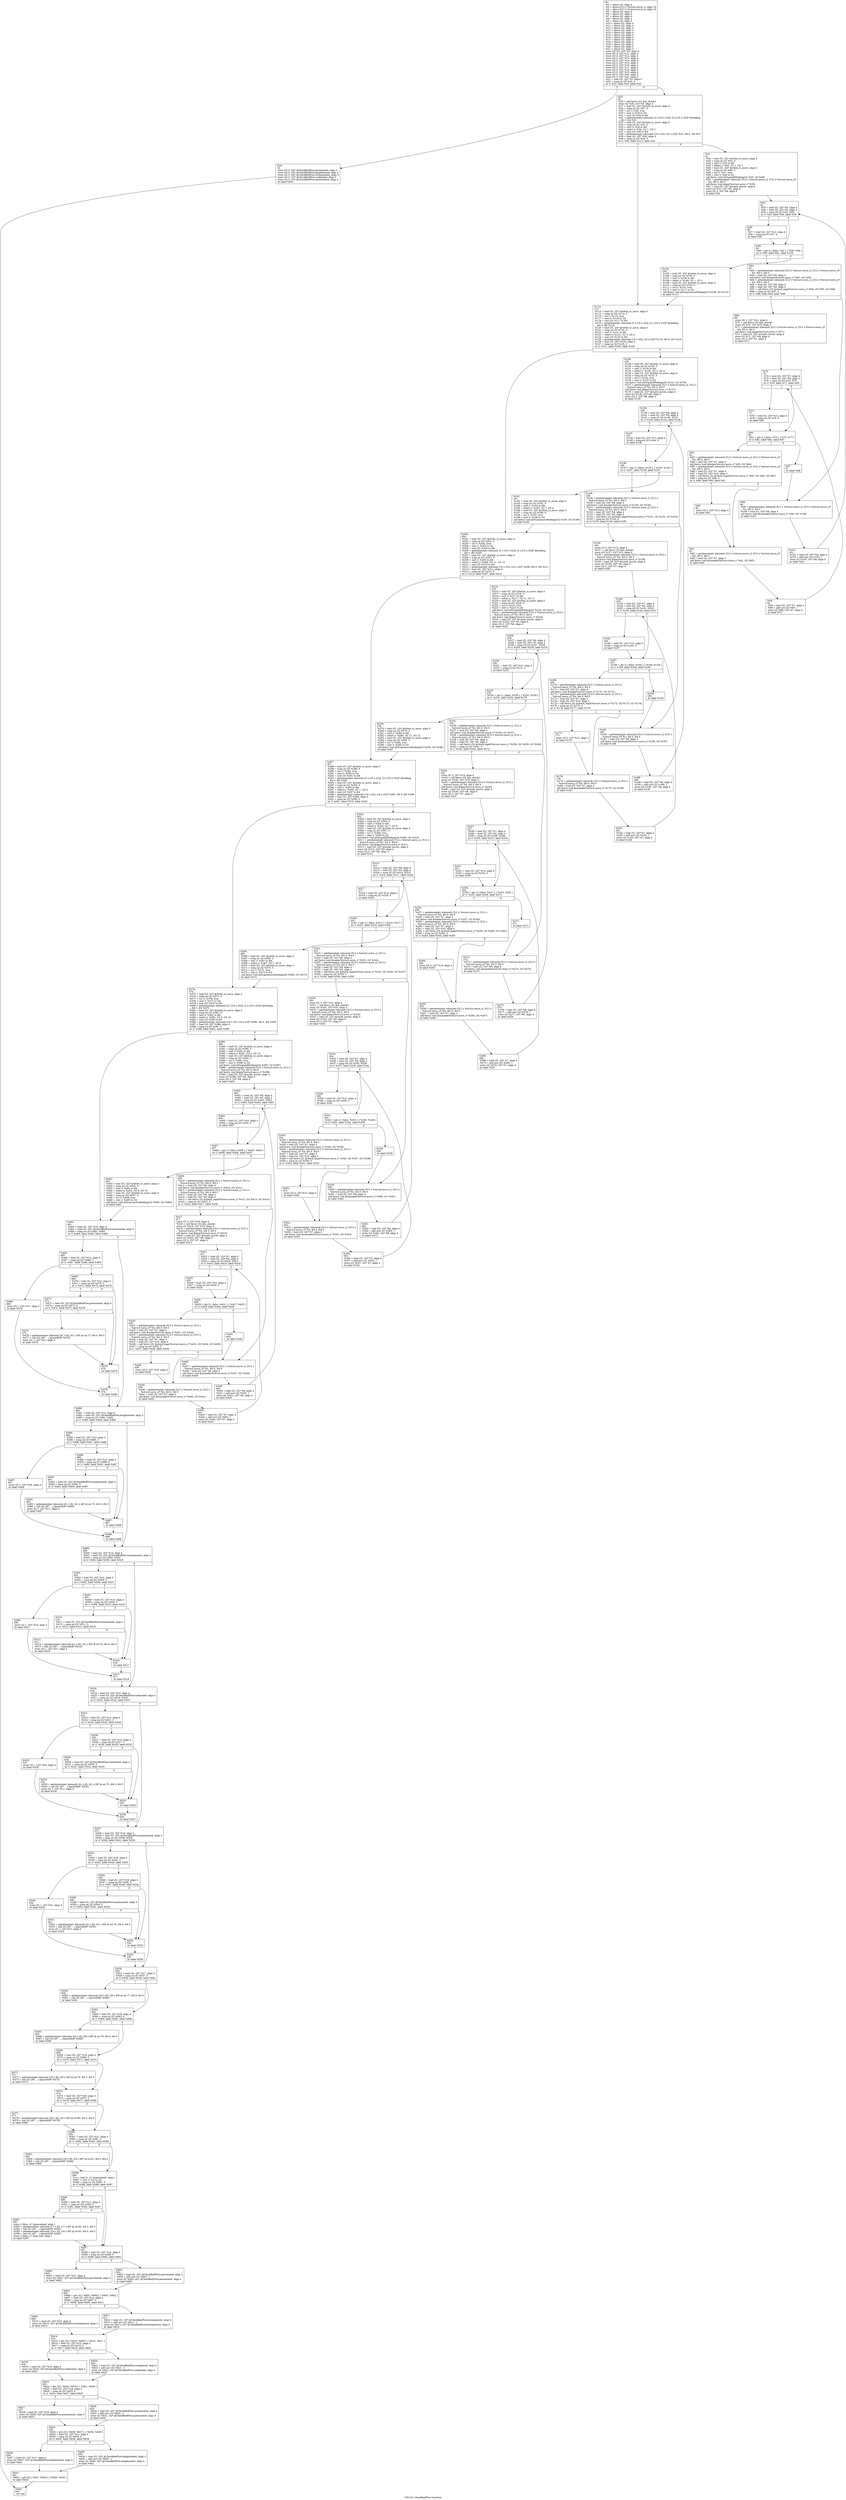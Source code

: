 digraph "CFG for 'CheckBadFlow' function" {
	label="CFG for 'CheckBadFlow' function";

	Node0x26308a0 [shape=record,label="{%1:\l  %2 = alloca i32, align 4\l  %3 = alloca [512 x %struct.move_s], align 16\l  %4 = alloca [512 x %struct.move_s], align 16\l  %5 = alloca i32, align 4\l  %6 = alloca i32, align 4\l  %7 = alloca i32, align 4\l  %8 = alloca i32, align 4\l  %9 = alloca i32, align 4\l  %10 = alloca i32, align 4\l  %11 = alloca i32, align 4\l  %12 = alloca i32, align 4\l  %13 = alloca i32, align 4\l  %14 = alloca i32, align 4\l  %15 = alloca i32, align 4\l  %16 = alloca i32, align 4\l  %17 = alloca i32, align 4\l  %18 = alloca i32, align 4\l  %19 = alloca i32, align 4\l  %20 = alloca i32, align 4\l  %21 = alloca i32, align 4\l  store i32 %0, i32* %2, align 4\l  store i32 0, i32* %11, align 4\l  store i32 0, i32* %12, align 4\l  store i32 0, i32* %13, align 4\l  store i32 0, i32* %14, align 4\l  store i32 0, i32* %15, align 4\l  store i32 0, i32* %16, align 4\l  store i32 0, i32* %17, align 4\l  store i32 0, i32* %18, align 4\l  store i32 0, i32* %19, align 4\l  store i32 0, i32* %20, align 4\l  store i32 0, i32* %21, align 4\l  %22 = load i32, i32* %2, align 4\l  %23 = icmp ne i32 %22, 0\l  br i1 %23, label %24, label %25\l|{<s0>T|<s1>F}}"];
	Node0x26308a0:s0 -> Node0x262cbe0;
	Node0x26308a0:s1 -> Node0x262cc30;
	Node0x262cbe0 [shape=record,label="{%24:\l24:                                               \l  store i32 0, i32* @CheckBadFlow.pawnmated, align 4\l  store i32 0, i32* @CheckBadFlow.knightmated, align 4\l  store i32 0, i32* @CheckBadFlow.bishopmated, align 4\l  store i32 0, i32* @CheckBadFlow.rookmated, align 4\l  store i32 0, i32* @CheckBadFlow.queenmated, align 4\l  br label %643\l}"];
	Node0x262cbe0 -> Node0x2652f50;
	Node0x262cc30 [shape=record,label="{%25:\l25:                                               \l  %26 = call fastcc i32 @in_check()\l  store i32 %26, i32* %9, align 4\l  %27 = load i32, i32* @white_to_move, align 4\l  %28 = icmp ne i32 %27, 0\l  %29 = xor i1 %28, true\l  %30 = zext i1 %29 to i32\l  %31 = sext i32 %30 to i64\l  %32 = getelementptr inbounds [2 x [16 x i32]], [2 x [16 x i32]]* @holding,\l... i64 0, i64 %31\l  %33 = load i32, i32* @white_to_move, align 4\l  %34 = icmp ne i32 %33, 0\l  %35 = zext i1 %34 to i64\l  %36 = select i1 %34, i32 1, i32 2\l  %37 = sext i32 %36 to i64\l  %38 = getelementptr inbounds [16 x i32], [16 x i32]* %32, i64 0, i64 %37\l  %39 = load i32, i32* %38, align 4\l  %40 = icmp ne i32 %39, 0\l  br i1 %40, label %113, label %41\l|{<s0>T|<s1>F}}"];
	Node0x262cc30:s0 -> Node0x2650340;
	Node0x262cc30:s1 -> Node0x264fdf0;
	Node0x264fdf0 [shape=record,label="{%41:\l41:                                               \l  %42 = load i32, i32* @white_to_move, align 4\l  %43 = icmp ne i32 %42, 0\l  %44 = zext i1 %43 to i64\l  %45 = select i1 %43, i32 1, i32 2\l  %46 = load i32, i32* @white_to_move, align 4\l  %47 = icmp ne i32 %46, 0\l  %48 = xor i1 %47, true\l  %49 = zext i1 %48 to i32\l  call fastcc void @DropaddHolding(i32 %45, i32 %49)\l  %50 = getelementptr inbounds [512 x %struct.move_s], [512 x %struct.move_s]*\l... %3, i64 0, i64 0\l  call fastcc void @gen(%struct.move_s* %50)\l  %51 = load i32, i32* @numb_moves, align 4\l  store i32 %51, i32* %5, align 4\l  store i32 0, i32* %8, align 4\l  br label %52\l}"];
	Node0x264fdf0 -> Node0x264fe40;
	Node0x264fe40 [shape=record,label="{%52:\l52:                                               \l  %53 = load i32, i32* %8, align 4\l  %54 = load i32, i32* %5, align 4\l  %55 = icmp slt i32 %53, %54\l  br i1 %55, label %56, label %59\l|{<s0>T|<s1>F}}"];
	Node0x264fe40:s0 -> Node0x264fe90;
	Node0x264fe40:s1 -> Node0x264fee0;
	Node0x264fe90 [shape=record,label="{%56:\l56:                                               \l  %57 = load i32, i32* %12, align 4\l  %58 = icmp eq i32 %57, 0\l  br label %59\l}"];
	Node0x264fe90 -> Node0x264fee0;
	Node0x264fee0 [shape=record,label="{%59:\l59:                                               \l  %60 = phi i1 [ false, %52 ], [ %58, %56 ]\l  br i1 %60, label %61, label %104\l|{<s0>T|<s1>F}}"];
	Node0x264fee0:s0 -> Node0x264ff30;
	Node0x264fee0:s1 -> Node0x26502f0;
	Node0x264ff30 [shape=record,label="{%61:\l61:                                               \l  %62 = getelementptr inbounds [512 x %struct.move_s], [512 x %struct.move_s]*\l... %3, i64 0, i64 0\l  %63 = load i32, i32* %8, align 4\l  call fastcc void @make(%struct.move_s* %62, i32 %63)\l  %64 = getelementptr inbounds [512 x %struct.move_s], [512 x %struct.move_s]*\l... %3, i64 0, i64 0\l  %65 = load i32, i32* %8, align 4\l  %66 = load i32, i32* %9, align 4\l  %67 = call fastcc i32 @check_legal(%struct.move_s* %64, i32 %65, i32 %66)\l  %68 = icmp ne i32 %67, 0\l  br i1 %68, label %69, label %98\l|{<s0>T|<s1>F}}"];
	Node0x264ff30:s0 -> Node0x264ff80;
	Node0x264ff30:s1 -> Node0x2650250;
	Node0x264ff80 [shape=record,label="{%69:\l69:                                               \l  store i32 3, i32* %12, align 4\l  %70 = call fastcc i32 @in_check()\l  store i32 %70, i32* %10, align 4\l  %71 = getelementptr inbounds [512 x %struct.move_s], [512 x %struct.move_s]*\l... %4, i64 0, i64 0\l  call fastcc void @gen(%struct.move_s* %71)\l  %72 = load i32, i32* @numb_moves, align 4\l  store i32 %72, i32* %6, align 4\l  store i32 0, i32* %7, align 4\l  br label %73\l}"];
	Node0x264ff80 -> Node0x264ffd0;
	Node0x264ffd0 [shape=record,label="{%73:\l73:                                               \l  %74 = load i32, i32* %7, align 4\l  %75 = load i32, i32* %6, align 4\l  %76 = icmp slt i32 %74, %75\l  br i1 %76, label %77, label %80\l|{<s0>T|<s1>F}}"];
	Node0x264ffd0:s0 -> Node0x2650020;
	Node0x264ffd0:s1 -> Node0x2650070;
	Node0x2650020 [shape=record,label="{%77:\l77:                                               \l  %78 = load i32, i32* %12, align 4\l  %79 = icmp ne i32 %78, 0\l  br label %80\l}"];
	Node0x2650020 -> Node0x2650070;
	Node0x2650070 [shape=record,label="{%80:\l80:                                               \l  %81 = phi i1 [ false, %73 ], [ %79, %77 ]\l  br i1 %81, label %82, label %97\l|{<s0>T|<s1>F}}"];
	Node0x2650070:s0 -> Node0x26500c0;
	Node0x2650070:s1 -> Node0x2650200;
	Node0x26500c0 [shape=record,label="{%82:\l82:                                               \l  %83 = getelementptr inbounds [512 x %struct.move_s], [512 x %struct.move_s]*\l... %4, i64 0, i64 0\l  %84 = load i32, i32* %7, align 4\l  call fastcc void @make(%struct.move_s* %83, i32 %84)\l  %85 = getelementptr inbounds [512 x %struct.move_s], [512 x %struct.move_s]*\l... %4, i64 0, i64 0\l  %86 = load i32, i32* %7, align 4\l  %87 = load i32, i32* %10, align 4\l  %88 = call fastcc i32 @check_legal(%struct.move_s* %85, i32 %86, i32 %87)\l  %89 = icmp ne i32 %88, 0\l  br i1 %89, label %90, label %91\l|{<s0>T|<s1>F}}"];
	Node0x26500c0:s0 -> Node0x2650110;
	Node0x26500c0:s1 -> Node0x2650160;
	Node0x2650110 [shape=record,label="{%90:\l90:                                               \l  store i32 0, i32* %12, align 4\l  br label %91\l}"];
	Node0x2650110 -> Node0x2650160;
	Node0x2650160 [shape=record,label="{%91:\l91:                                               \l  %92 = getelementptr inbounds [512 x %struct.move_s], [512 x %struct.move_s]*\l... %4, i64 0, i64 0\l  %93 = load i32, i32* %7, align 4\l  call fastcc void @unmake(%struct.move_s* %92, i32 %93)\l  br label %94\l}"];
	Node0x2650160 -> Node0x26501b0;
	Node0x26501b0 [shape=record,label="{%94:\l94:                                               \l  %95 = load i32, i32* %7, align 4\l  %96 = add nsw i32 %95, 1\l  store i32 %96, i32* %7, align 4\l  br label %73\l}"];
	Node0x26501b0 -> Node0x264ffd0;
	Node0x2650200 [shape=record,label="{%97:\l97:                                               \l  br label %98\l}"];
	Node0x2650200 -> Node0x2650250;
	Node0x2650250 [shape=record,label="{%98:\l98:                                               \l  %99 = getelementptr inbounds [512 x %struct.move_s], [512 x %struct.move_s]*\l... %3, i64 0, i64 0\l  %100 = load i32, i32* %8, align 4\l  call fastcc void @unmake(%struct.move_s* %99, i32 %100)\l  br label %101\l}"];
	Node0x2650250 -> Node0x26502a0;
	Node0x26502a0 [shape=record,label="{%101:\l101:                                              \l  %102 = load i32, i32* %8, align 4\l  %103 = add nsw i32 %102, 1\l  store i32 %103, i32* %8, align 4\l  br label %52\l}"];
	Node0x26502a0 -> Node0x264fe40;
	Node0x26502f0 [shape=record,label="{%104:\l104:                                              \l  %105 = load i32, i32* @white_to_move, align 4\l  %106 = icmp ne i32 %105, 0\l  %107 = zext i1 %106 to i64\l  %108 = select i1 %106, i32 1, i32 2\l  %109 = load i32, i32* @white_to_move, align 4\l  %110 = icmp ne i32 %109, 0\l  %111 = xor i1 %110, true\l  %112 = zext i1 %111 to i32\l  call fastcc void @DropremoveHolding(i32 %108, i32 %112)\l  br label %113\l}"];
	Node0x26502f0 -> Node0x2650340;
	Node0x2650340 [shape=record,label="{%113:\l113:                                              \l  %114 = load i32, i32* @white_to_move, align 4\l  %115 = icmp ne i32 %114, 0\l  %116 = xor i1 %115, true\l  %117 = zext i1 %116 to i32\l  %118 = sext i32 %117 to i64\l  %119 = getelementptr inbounds [2 x [16 x i32]], [2 x [16 x i32]]* @holding,\l... i64 0, i64 %118\l  %120 = load i32, i32* @white_to_move, align 4\l  %121 = icmp ne i32 %120, 0\l  %122 = zext i1 %121 to i64\l  %123 = select i1 %121, i32 3, i32 4\l  %124 = sext i32 %123 to i64\l  %125 = getelementptr inbounds [16 x i32], [16 x i32]* %119, i64 0, i64 %124\l  %126 = load i32, i32* %125, align 4\l  %127 = icmp ne i32 %126, 0\l  br i1 %127, label %200, label %128\l|{<s0>T|<s1>F}}"];
	Node0x2650340:s0 -> Node0x26508e0;
	Node0x2650340:s1 -> Node0x2650390;
	Node0x2650390 [shape=record,label="{%128:\l128:                                              \l  %129 = load i32, i32* @white_to_move, align 4\l  %130 = icmp ne i32 %129, 0\l  %131 = zext i1 %130 to i64\l  %132 = select i1 %130, i32 3, i32 4\l  %133 = load i32, i32* @white_to_move, align 4\l  %134 = icmp ne i32 %133, 0\l  %135 = xor i1 %134, true\l  %136 = zext i1 %135 to i32\l  call fastcc void @DropaddHolding(i32 %132, i32 %136)\l  %137 = getelementptr inbounds [512 x %struct.move_s], [512 x\l... %struct.move_s]* %3, i64 0, i64 0\l  call fastcc void @gen(%struct.move_s* %137)\l  %138 = load i32, i32* @numb_moves, align 4\l  store i32 %138, i32* %5, align 4\l  store i32 0, i32* %8, align 4\l  br label %139\l}"];
	Node0x2650390 -> Node0x26503e0;
	Node0x26503e0 [shape=record,label="{%139:\l139:                                              \l  %140 = load i32, i32* %8, align 4\l  %141 = load i32, i32* %5, align 4\l  %142 = icmp slt i32 %140, %141\l  br i1 %142, label %143, label %146\l|{<s0>T|<s1>F}}"];
	Node0x26503e0:s0 -> Node0x2650430;
	Node0x26503e0:s1 -> Node0x2650480;
	Node0x2650430 [shape=record,label="{%143:\l143:                                              \l  %144 = load i32, i32* %13, align 4\l  %145 = icmp eq i32 %144, 0\l  br label %146\l}"];
	Node0x2650430 -> Node0x2650480;
	Node0x2650480 [shape=record,label="{%146:\l146:                                              \l  %147 = phi i1 [ false, %139 ], [ %145, %143 ]\l  br i1 %147, label %148, label %191\l|{<s0>T|<s1>F}}"];
	Node0x2650480:s0 -> Node0x26504d0;
	Node0x2650480:s1 -> Node0x2650890;
	Node0x26504d0 [shape=record,label="{%148:\l148:                                              \l  %149 = getelementptr inbounds [512 x %struct.move_s], [512 x\l... %struct.move_s]* %3, i64 0, i64 0\l  %150 = load i32, i32* %8, align 4\l  call fastcc void @make(%struct.move_s* %149, i32 %150)\l  %151 = getelementptr inbounds [512 x %struct.move_s], [512 x\l... %struct.move_s]* %3, i64 0, i64 0\l  %152 = load i32, i32* %8, align 4\l  %153 = load i32, i32* %9, align 4\l  %154 = call fastcc i32 @check_legal(%struct.move_s* %151, i32 %152, i32 %153)\l  %155 = icmp ne i32 %154, 0\l  br i1 %155, label %156, label %185\l|{<s0>T|<s1>F}}"];
	Node0x26504d0:s0 -> Node0x2650520;
	Node0x26504d0:s1 -> Node0x26507f0;
	Node0x2650520 [shape=record,label="{%156:\l156:                                              \l  store i32 3, i32* %13, align 4\l  %157 = call fastcc i32 @in_check()\l  store i32 %157, i32* %10, align 4\l  %158 = getelementptr inbounds [512 x %struct.move_s], [512 x\l... %struct.move_s]* %4, i64 0, i64 0\l  call fastcc void @gen(%struct.move_s* %158)\l  %159 = load i32, i32* @numb_moves, align 4\l  store i32 %159, i32* %6, align 4\l  store i32 0, i32* %7, align 4\l  br label %160\l}"];
	Node0x2650520 -> Node0x2650570;
	Node0x2650570 [shape=record,label="{%160:\l160:                                              \l  %161 = load i32, i32* %7, align 4\l  %162 = load i32, i32* %6, align 4\l  %163 = icmp slt i32 %161, %162\l  br i1 %163, label %164, label %167\l|{<s0>T|<s1>F}}"];
	Node0x2650570:s0 -> Node0x26505c0;
	Node0x2650570:s1 -> Node0x2650610;
	Node0x26505c0 [shape=record,label="{%164:\l164:                                              \l  %165 = load i32, i32* %13, align 4\l  %166 = icmp ne i32 %165, 0\l  br label %167\l}"];
	Node0x26505c0 -> Node0x2650610;
	Node0x2650610 [shape=record,label="{%167:\l167:                                              \l  %168 = phi i1 [ false, %160 ], [ %166, %164 ]\l  br i1 %168, label %169, label %184\l|{<s0>T|<s1>F}}"];
	Node0x2650610:s0 -> Node0x2650660;
	Node0x2650610:s1 -> Node0x26507a0;
	Node0x2650660 [shape=record,label="{%169:\l169:                                              \l  %170 = getelementptr inbounds [512 x %struct.move_s], [512 x\l... %struct.move_s]* %4, i64 0, i64 0\l  %171 = load i32, i32* %7, align 4\l  call fastcc void @make(%struct.move_s* %170, i32 %171)\l  %172 = getelementptr inbounds [512 x %struct.move_s], [512 x\l... %struct.move_s]* %4, i64 0, i64 0\l  %173 = load i32, i32* %7, align 4\l  %174 = load i32, i32* %10, align 4\l  %175 = call fastcc i32 @check_legal(%struct.move_s* %172, i32 %173, i32 %174)\l  %176 = icmp ne i32 %175, 0\l  br i1 %176, label %177, label %178\l|{<s0>T|<s1>F}}"];
	Node0x2650660:s0 -> Node0x26506b0;
	Node0x2650660:s1 -> Node0x2650700;
	Node0x26506b0 [shape=record,label="{%177:\l177:                                              \l  store i32 0, i32* %13, align 4\l  br label %178\l}"];
	Node0x26506b0 -> Node0x2650700;
	Node0x2650700 [shape=record,label="{%178:\l178:                                              \l  %179 = getelementptr inbounds [512 x %struct.move_s], [512 x\l... %struct.move_s]* %4, i64 0, i64 0\l  %180 = load i32, i32* %7, align 4\l  call fastcc void @unmake(%struct.move_s* %179, i32 %180)\l  br label %181\l}"];
	Node0x2650700 -> Node0x2650750;
	Node0x2650750 [shape=record,label="{%181:\l181:                                              \l  %182 = load i32, i32* %7, align 4\l  %183 = add nsw i32 %182, 1\l  store i32 %183, i32* %7, align 4\l  br label %160\l}"];
	Node0x2650750 -> Node0x2650570;
	Node0x26507a0 [shape=record,label="{%184:\l184:                                              \l  br label %185\l}"];
	Node0x26507a0 -> Node0x26507f0;
	Node0x26507f0 [shape=record,label="{%185:\l185:                                              \l  %186 = getelementptr inbounds [512 x %struct.move_s], [512 x\l... %struct.move_s]* %3, i64 0, i64 0\l  %187 = load i32, i32* %8, align 4\l  call fastcc void @unmake(%struct.move_s* %186, i32 %187)\l  br label %188\l}"];
	Node0x26507f0 -> Node0x2650840;
	Node0x2650840 [shape=record,label="{%188:\l188:                                              \l  %189 = load i32, i32* %8, align 4\l  %190 = add nsw i32 %189, 1\l  store i32 %190, i32* %8, align 4\l  br label %139\l}"];
	Node0x2650840 -> Node0x26503e0;
	Node0x2650890 [shape=record,label="{%191:\l191:                                              \l  %192 = load i32, i32* @white_to_move, align 4\l  %193 = icmp ne i32 %192, 0\l  %194 = zext i1 %193 to i64\l  %195 = select i1 %193, i32 3, i32 4\l  %196 = load i32, i32* @white_to_move, align 4\l  %197 = icmp ne i32 %196, 0\l  %198 = xor i1 %197, true\l  %199 = zext i1 %198 to i32\l  call fastcc void @DropremoveHolding(i32 %195, i32 %199)\l  br label %200\l}"];
	Node0x2650890 -> Node0x26508e0;
	Node0x26508e0 [shape=record,label="{%200:\l200:                                              \l  %201 = load i32, i32* @white_to_move, align 4\l  %202 = icmp ne i32 %201, 0\l  %203 = xor i1 %202, true\l  %204 = zext i1 %203 to i32\l  %205 = sext i32 %204 to i64\l  %206 = getelementptr inbounds [2 x [16 x i32]], [2 x [16 x i32]]* @holding,\l... i64 0, i64 %205\l  %207 = load i32, i32* @white_to_move, align 4\l  %208 = icmp ne i32 %207, 0\l  %209 = zext i1 %208 to i64\l  %210 = select i1 %208, i32 11, i32 12\l  %211 = sext i32 %210 to i64\l  %212 = getelementptr inbounds [16 x i32], [16 x i32]* %206, i64 0, i64 %211\l  %213 = load i32, i32* %212, align 4\l  %214 = icmp ne i32 %213, 0\l  br i1 %214, label %287, label %215\l|{<s0>T|<s1>F}}"];
	Node0x26508e0:s0 -> Node0x2650e80;
	Node0x26508e0:s1 -> Node0x2650930;
	Node0x2650930 [shape=record,label="{%215:\l215:                                              \l  %216 = load i32, i32* @white_to_move, align 4\l  %217 = icmp ne i32 %216, 0\l  %218 = zext i1 %217 to i64\l  %219 = select i1 %217, i32 11, i32 12\l  %220 = load i32, i32* @white_to_move, align 4\l  %221 = icmp ne i32 %220, 0\l  %222 = xor i1 %221, true\l  %223 = zext i1 %222 to i32\l  call fastcc void @DropaddHolding(i32 %219, i32 %223)\l  %224 = getelementptr inbounds [512 x %struct.move_s], [512 x\l... %struct.move_s]* %3, i64 0, i64 0\l  call fastcc void @gen(%struct.move_s* %224)\l  %225 = load i32, i32* @numb_moves, align 4\l  store i32 %225, i32* %5, align 4\l  store i32 0, i32* %8, align 4\l  br label %226\l}"];
	Node0x2650930 -> Node0x2650980;
	Node0x2650980 [shape=record,label="{%226:\l226:                                              \l  %227 = load i32, i32* %8, align 4\l  %228 = load i32, i32* %5, align 4\l  %229 = icmp slt i32 %227, %228\l  br i1 %229, label %230, label %233\l|{<s0>T|<s1>F}}"];
	Node0x2650980:s0 -> Node0x26509d0;
	Node0x2650980:s1 -> Node0x2650a20;
	Node0x26509d0 [shape=record,label="{%230:\l230:                                              \l  %231 = load i32, i32* %14, align 4\l  %232 = icmp eq i32 %231, 0\l  br label %233\l}"];
	Node0x26509d0 -> Node0x2650a20;
	Node0x2650a20 [shape=record,label="{%233:\l233:                                              \l  %234 = phi i1 [ false, %226 ], [ %232, %230 ]\l  br i1 %234, label %235, label %278\l|{<s0>T|<s1>F}}"];
	Node0x2650a20:s0 -> Node0x2650a70;
	Node0x2650a20:s1 -> Node0x2650e30;
	Node0x2650a70 [shape=record,label="{%235:\l235:                                              \l  %236 = getelementptr inbounds [512 x %struct.move_s], [512 x\l... %struct.move_s]* %3, i64 0, i64 0\l  %237 = load i32, i32* %8, align 4\l  call fastcc void @make(%struct.move_s* %236, i32 %237)\l  %238 = getelementptr inbounds [512 x %struct.move_s], [512 x\l... %struct.move_s]* %3, i64 0, i64 0\l  %239 = load i32, i32* %8, align 4\l  %240 = load i32, i32* %9, align 4\l  %241 = call fastcc i32 @check_legal(%struct.move_s* %238, i32 %239, i32 %240)\l  %242 = icmp ne i32 %241, 0\l  br i1 %242, label %243, label %272\l|{<s0>T|<s1>F}}"];
	Node0x2650a70:s0 -> Node0x2650ac0;
	Node0x2650a70:s1 -> Node0x2650d90;
	Node0x2650ac0 [shape=record,label="{%243:\l243:                                              \l  store i32 3, i32* %14, align 4\l  %244 = call fastcc i32 @in_check()\l  store i32 %244, i32* %10, align 4\l  %245 = getelementptr inbounds [512 x %struct.move_s], [512 x\l... %struct.move_s]* %4, i64 0, i64 0\l  call fastcc void @gen(%struct.move_s* %245)\l  %246 = load i32, i32* @numb_moves, align 4\l  store i32 %246, i32* %6, align 4\l  store i32 0, i32* %7, align 4\l  br label %247\l}"];
	Node0x2650ac0 -> Node0x2650b10;
	Node0x2650b10 [shape=record,label="{%247:\l247:                                              \l  %248 = load i32, i32* %7, align 4\l  %249 = load i32, i32* %6, align 4\l  %250 = icmp slt i32 %248, %249\l  br i1 %250, label %251, label %254\l|{<s0>T|<s1>F}}"];
	Node0x2650b10:s0 -> Node0x2650b60;
	Node0x2650b10:s1 -> Node0x2650bb0;
	Node0x2650b60 [shape=record,label="{%251:\l251:                                              \l  %252 = load i32, i32* %14, align 4\l  %253 = icmp ne i32 %252, 0\l  br label %254\l}"];
	Node0x2650b60 -> Node0x2650bb0;
	Node0x2650bb0 [shape=record,label="{%254:\l254:                                              \l  %255 = phi i1 [ false, %247 ], [ %253, %251 ]\l  br i1 %255, label %256, label %271\l|{<s0>T|<s1>F}}"];
	Node0x2650bb0:s0 -> Node0x2650c00;
	Node0x2650bb0:s1 -> Node0x2650d40;
	Node0x2650c00 [shape=record,label="{%256:\l256:                                              \l  %257 = getelementptr inbounds [512 x %struct.move_s], [512 x\l... %struct.move_s]* %4, i64 0, i64 0\l  %258 = load i32, i32* %7, align 4\l  call fastcc void @make(%struct.move_s* %257, i32 %258)\l  %259 = getelementptr inbounds [512 x %struct.move_s], [512 x\l... %struct.move_s]* %4, i64 0, i64 0\l  %260 = load i32, i32* %7, align 4\l  %261 = load i32, i32* %10, align 4\l  %262 = call fastcc i32 @check_legal(%struct.move_s* %259, i32 %260, i32 %261)\l  %263 = icmp ne i32 %262, 0\l  br i1 %263, label %264, label %265\l|{<s0>T|<s1>F}}"];
	Node0x2650c00:s0 -> Node0x2650c50;
	Node0x2650c00:s1 -> Node0x2650ca0;
	Node0x2650c50 [shape=record,label="{%264:\l264:                                              \l  store i32 0, i32* %14, align 4\l  br label %265\l}"];
	Node0x2650c50 -> Node0x2650ca0;
	Node0x2650ca0 [shape=record,label="{%265:\l265:                                              \l  %266 = getelementptr inbounds [512 x %struct.move_s], [512 x\l... %struct.move_s]* %4, i64 0, i64 0\l  %267 = load i32, i32* %7, align 4\l  call fastcc void @unmake(%struct.move_s* %266, i32 %267)\l  br label %268\l}"];
	Node0x2650ca0 -> Node0x2650cf0;
	Node0x2650cf0 [shape=record,label="{%268:\l268:                                              \l  %269 = load i32, i32* %7, align 4\l  %270 = add nsw i32 %269, 1\l  store i32 %270, i32* %7, align 4\l  br label %247\l}"];
	Node0x2650cf0 -> Node0x2650b10;
	Node0x2650d40 [shape=record,label="{%271:\l271:                                              \l  br label %272\l}"];
	Node0x2650d40 -> Node0x2650d90;
	Node0x2650d90 [shape=record,label="{%272:\l272:                                              \l  %273 = getelementptr inbounds [512 x %struct.move_s], [512 x\l... %struct.move_s]* %3, i64 0, i64 0\l  %274 = load i32, i32* %8, align 4\l  call fastcc void @unmake(%struct.move_s* %273, i32 %274)\l  br label %275\l}"];
	Node0x2650d90 -> Node0x2650de0;
	Node0x2650de0 [shape=record,label="{%275:\l275:                                              \l  %276 = load i32, i32* %8, align 4\l  %277 = add nsw i32 %276, 1\l  store i32 %277, i32* %8, align 4\l  br label %226\l}"];
	Node0x2650de0 -> Node0x2650980;
	Node0x2650e30 [shape=record,label="{%278:\l278:                                              \l  %279 = load i32, i32* @white_to_move, align 4\l  %280 = icmp ne i32 %279, 0\l  %281 = zext i1 %280 to i64\l  %282 = select i1 %280, i32 11, i32 12\l  %283 = load i32, i32* @white_to_move, align 4\l  %284 = icmp ne i32 %283, 0\l  %285 = xor i1 %284, true\l  %286 = zext i1 %285 to i32\l  call fastcc void @DropremoveHolding(i32 %282, i32 %286)\l  br label %287\l}"];
	Node0x2650e30 -> Node0x2650e80;
	Node0x2650e80 [shape=record,label="{%287:\l287:                                              \l  %288 = load i32, i32* @white_to_move, align 4\l  %289 = icmp ne i32 %288, 0\l  %290 = xor i1 %289, true\l  %291 = zext i1 %290 to i32\l  %292 = sext i32 %291 to i64\l  %293 = getelementptr inbounds [2 x [16 x i32]], [2 x [16 x i32]]* @holding,\l... i64 0, i64 %292\l  %294 = load i32, i32* @white_to_move, align 4\l  %295 = icmp ne i32 %294, 0\l  %296 = zext i1 %295 to i64\l  %297 = select i1 %295, i32 7, i32 8\l  %298 = sext i32 %297 to i64\l  %299 = getelementptr inbounds [16 x i32], [16 x i32]* %293, i64 0, i64 %298\l  %300 = load i32, i32* %299, align 4\l  %301 = icmp ne i32 %300, 0\l  br i1 %301, label %374, label %302\l|{<s0>T|<s1>F}}"];
	Node0x2650e80:s0 -> Node0x2651420;
	Node0x2650e80:s1 -> Node0x2650ed0;
	Node0x2650ed0 [shape=record,label="{%302:\l302:                                              \l  %303 = load i32, i32* @white_to_move, align 4\l  %304 = icmp ne i32 %303, 0\l  %305 = zext i1 %304 to i64\l  %306 = select i1 %304, i32 7, i32 8\l  %307 = load i32, i32* @white_to_move, align 4\l  %308 = icmp ne i32 %307, 0\l  %309 = xor i1 %308, true\l  %310 = zext i1 %309 to i32\l  call fastcc void @DropaddHolding(i32 %306, i32 %310)\l  %311 = getelementptr inbounds [512 x %struct.move_s], [512 x\l... %struct.move_s]* %3, i64 0, i64 0\l  call fastcc void @gen(%struct.move_s* %311)\l  %312 = load i32, i32* @numb_moves, align 4\l  store i32 %312, i32* %5, align 4\l  store i32 0, i32* %8, align 4\l  br label %313\l}"];
	Node0x2650ed0 -> Node0x2650f20;
	Node0x2650f20 [shape=record,label="{%313:\l313:                                              \l  %314 = load i32, i32* %8, align 4\l  %315 = load i32, i32* %5, align 4\l  %316 = icmp slt i32 %314, %315\l  br i1 %316, label %317, label %320\l|{<s0>T|<s1>F}}"];
	Node0x2650f20:s0 -> Node0x2650f70;
	Node0x2650f20:s1 -> Node0x2650fc0;
	Node0x2650f70 [shape=record,label="{%317:\l317:                                              \l  %318 = load i32, i32* %15, align 4\l  %319 = icmp eq i32 %318, 0\l  br label %320\l}"];
	Node0x2650f70 -> Node0x2650fc0;
	Node0x2650fc0 [shape=record,label="{%320:\l320:                                              \l  %321 = phi i1 [ false, %313 ], [ %319, %317 ]\l  br i1 %321, label %322, label %365\l|{<s0>T|<s1>F}}"];
	Node0x2650fc0:s0 -> Node0x2651010;
	Node0x2650fc0:s1 -> Node0x26513d0;
	Node0x2651010 [shape=record,label="{%322:\l322:                                              \l  %323 = getelementptr inbounds [512 x %struct.move_s], [512 x\l... %struct.move_s]* %3, i64 0, i64 0\l  %324 = load i32, i32* %8, align 4\l  call fastcc void @make(%struct.move_s* %323, i32 %324)\l  %325 = getelementptr inbounds [512 x %struct.move_s], [512 x\l... %struct.move_s]* %3, i64 0, i64 0\l  %326 = load i32, i32* %8, align 4\l  %327 = load i32, i32* %9, align 4\l  %328 = call fastcc i32 @check_legal(%struct.move_s* %325, i32 %326, i32 %327)\l  %329 = icmp ne i32 %328, 0\l  br i1 %329, label %330, label %359\l|{<s0>T|<s1>F}}"];
	Node0x2651010:s0 -> Node0x2651060;
	Node0x2651010:s1 -> Node0x2651330;
	Node0x2651060 [shape=record,label="{%330:\l330:                                              \l  store i32 3, i32* %15, align 4\l  %331 = call fastcc i32 @in_check()\l  store i32 %331, i32* %10, align 4\l  %332 = getelementptr inbounds [512 x %struct.move_s], [512 x\l... %struct.move_s]* %4, i64 0, i64 0\l  call fastcc void @gen(%struct.move_s* %332)\l  %333 = load i32, i32* @numb_moves, align 4\l  store i32 %333, i32* %6, align 4\l  store i32 0, i32* %7, align 4\l  br label %334\l}"];
	Node0x2651060 -> Node0x26510b0;
	Node0x26510b0 [shape=record,label="{%334:\l334:                                              \l  %335 = load i32, i32* %7, align 4\l  %336 = load i32, i32* %6, align 4\l  %337 = icmp slt i32 %335, %336\l  br i1 %337, label %338, label %341\l|{<s0>T|<s1>F}}"];
	Node0x26510b0:s0 -> Node0x2651100;
	Node0x26510b0:s1 -> Node0x2651150;
	Node0x2651100 [shape=record,label="{%338:\l338:                                              \l  %339 = load i32, i32* %15, align 4\l  %340 = icmp ne i32 %339, 0\l  br label %341\l}"];
	Node0x2651100 -> Node0x2651150;
	Node0x2651150 [shape=record,label="{%341:\l341:                                              \l  %342 = phi i1 [ false, %334 ], [ %340, %338 ]\l  br i1 %342, label %343, label %358\l|{<s0>T|<s1>F}}"];
	Node0x2651150:s0 -> Node0x26511a0;
	Node0x2651150:s1 -> Node0x26512e0;
	Node0x26511a0 [shape=record,label="{%343:\l343:                                              \l  %344 = getelementptr inbounds [512 x %struct.move_s], [512 x\l... %struct.move_s]* %4, i64 0, i64 0\l  %345 = load i32, i32* %7, align 4\l  call fastcc void @make(%struct.move_s* %344, i32 %345)\l  %346 = getelementptr inbounds [512 x %struct.move_s], [512 x\l... %struct.move_s]* %4, i64 0, i64 0\l  %347 = load i32, i32* %7, align 4\l  %348 = load i32, i32* %10, align 4\l  %349 = call fastcc i32 @check_legal(%struct.move_s* %346, i32 %347, i32 %348)\l  %350 = icmp ne i32 %349, 0\l  br i1 %350, label %351, label %352\l|{<s0>T|<s1>F}}"];
	Node0x26511a0:s0 -> Node0x26511f0;
	Node0x26511a0:s1 -> Node0x2651240;
	Node0x26511f0 [shape=record,label="{%351:\l351:                                              \l  store i32 0, i32* %15, align 4\l  br label %352\l}"];
	Node0x26511f0 -> Node0x2651240;
	Node0x2651240 [shape=record,label="{%352:\l352:                                              \l  %353 = getelementptr inbounds [512 x %struct.move_s], [512 x\l... %struct.move_s]* %4, i64 0, i64 0\l  %354 = load i32, i32* %7, align 4\l  call fastcc void @unmake(%struct.move_s* %353, i32 %354)\l  br label %355\l}"];
	Node0x2651240 -> Node0x2651290;
	Node0x2651290 [shape=record,label="{%355:\l355:                                              \l  %356 = load i32, i32* %7, align 4\l  %357 = add nsw i32 %356, 1\l  store i32 %357, i32* %7, align 4\l  br label %334\l}"];
	Node0x2651290 -> Node0x26510b0;
	Node0x26512e0 [shape=record,label="{%358:\l358:                                              \l  br label %359\l}"];
	Node0x26512e0 -> Node0x2651330;
	Node0x2651330 [shape=record,label="{%359:\l359:                                              \l  %360 = getelementptr inbounds [512 x %struct.move_s], [512 x\l... %struct.move_s]* %3, i64 0, i64 0\l  %361 = load i32, i32* %8, align 4\l  call fastcc void @unmake(%struct.move_s* %360, i32 %361)\l  br label %362\l}"];
	Node0x2651330 -> Node0x2651380;
	Node0x2651380 [shape=record,label="{%362:\l362:                                              \l  %363 = load i32, i32* %8, align 4\l  %364 = add nsw i32 %363, 1\l  store i32 %364, i32* %8, align 4\l  br label %313\l}"];
	Node0x2651380 -> Node0x2650f20;
	Node0x26513d0 [shape=record,label="{%365:\l365:                                              \l  %366 = load i32, i32* @white_to_move, align 4\l  %367 = icmp ne i32 %366, 0\l  %368 = zext i1 %367 to i64\l  %369 = select i1 %367, i32 7, i32 8\l  %370 = load i32, i32* @white_to_move, align 4\l  %371 = icmp ne i32 %370, 0\l  %372 = xor i1 %371, true\l  %373 = zext i1 %372 to i32\l  call fastcc void @DropremoveHolding(i32 %369, i32 %373)\l  br label %374\l}"];
	Node0x26513d0 -> Node0x2651420;
	Node0x2651420 [shape=record,label="{%374:\l374:                                              \l  %375 = load i32, i32* @white_to_move, align 4\l  %376 = icmp ne i32 %375, 0\l  %377 = xor i1 %376, true\l  %378 = zext i1 %377 to i32\l  %379 = sext i32 %378 to i64\l  %380 = getelementptr inbounds [2 x [16 x i32]], [2 x [16 x i32]]* @holding,\l... i64 0, i64 %379\l  %381 = load i32, i32* @white_to_move, align 4\l  %382 = icmp ne i32 %381, 0\l  %383 = zext i1 %382 to i64\l  %384 = select i1 %382, i32 9, i32 10\l  %385 = sext i32 %384 to i64\l  %386 = getelementptr inbounds [16 x i32], [16 x i32]* %380, i64 0, i64 %385\l  %387 = load i32, i32* %386, align 4\l  %388 = icmp ne i32 %387, 0\l  br i1 %388, label %461, label %389\l|{<s0>T|<s1>F}}"];
	Node0x2651420:s0 -> Node0x26519c0;
	Node0x2651420:s1 -> Node0x2651470;
	Node0x2651470 [shape=record,label="{%389:\l389:                                              \l  %390 = load i32, i32* @white_to_move, align 4\l  %391 = icmp ne i32 %390, 0\l  %392 = zext i1 %391 to i64\l  %393 = select i1 %391, i32 9, i32 10\l  %394 = load i32, i32* @white_to_move, align 4\l  %395 = icmp ne i32 %394, 0\l  %396 = xor i1 %395, true\l  %397 = zext i1 %396 to i32\l  call fastcc void @DropaddHolding(i32 %393, i32 %397)\l  %398 = getelementptr inbounds [512 x %struct.move_s], [512 x\l... %struct.move_s]* %3, i64 0, i64 0\l  call fastcc void @gen(%struct.move_s* %398)\l  %399 = load i32, i32* @numb_moves, align 4\l  store i32 %399, i32* %5, align 4\l  store i32 0, i32* %8, align 4\l  br label %400\l}"];
	Node0x2651470 -> Node0x26514c0;
	Node0x26514c0 [shape=record,label="{%400:\l400:                                              \l  %401 = load i32, i32* %8, align 4\l  %402 = load i32, i32* %5, align 4\l  %403 = icmp slt i32 %401, %402\l  br i1 %403, label %404, label %407\l|{<s0>T|<s1>F}}"];
	Node0x26514c0:s0 -> Node0x2651510;
	Node0x26514c0:s1 -> Node0x2651560;
	Node0x2651510 [shape=record,label="{%404:\l404:                                              \l  %405 = load i32, i32* %16, align 4\l  %406 = icmp eq i32 %405, 0\l  br label %407\l}"];
	Node0x2651510 -> Node0x2651560;
	Node0x2651560 [shape=record,label="{%407:\l407:                                              \l  %408 = phi i1 [ false, %400 ], [ %406, %404 ]\l  br i1 %408, label %409, label %452\l|{<s0>T|<s1>F}}"];
	Node0x2651560:s0 -> Node0x26515b0;
	Node0x2651560:s1 -> Node0x2651970;
	Node0x26515b0 [shape=record,label="{%409:\l409:                                              \l  %410 = getelementptr inbounds [512 x %struct.move_s], [512 x\l... %struct.move_s]* %3, i64 0, i64 0\l  %411 = load i32, i32* %8, align 4\l  call fastcc void @make(%struct.move_s* %410, i32 %411)\l  %412 = getelementptr inbounds [512 x %struct.move_s], [512 x\l... %struct.move_s]* %3, i64 0, i64 0\l  %413 = load i32, i32* %8, align 4\l  %414 = load i32, i32* %9, align 4\l  %415 = call fastcc i32 @check_legal(%struct.move_s* %412, i32 %413, i32 %414)\l  %416 = icmp ne i32 %415, 0\l  br i1 %416, label %417, label %446\l|{<s0>T|<s1>F}}"];
	Node0x26515b0:s0 -> Node0x2651600;
	Node0x26515b0:s1 -> Node0x26518d0;
	Node0x2651600 [shape=record,label="{%417:\l417:                                              \l  store i32 3, i32* %16, align 4\l  %418 = call fastcc i32 @in_check()\l  store i32 %418, i32* %10, align 4\l  %419 = getelementptr inbounds [512 x %struct.move_s], [512 x\l... %struct.move_s]* %4, i64 0, i64 0\l  call fastcc void @gen(%struct.move_s* %419)\l  %420 = load i32, i32* @numb_moves, align 4\l  store i32 %420, i32* %6, align 4\l  store i32 0, i32* %7, align 4\l  br label %421\l}"];
	Node0x2651600 -> Node0x2651650;
	Node0x2651650 [shape=record,label="{%421:\l421:                                              \l  %422 = load i32, i32* %7, align 4\l  %423 = load i32, i32* %6, align 4\l  %424 = icmp slt i32 %422, %423\l  br i1 %424, label %425, label %428\l|{<s0>T|<s1>F}}"];
	Node0x2651650:s0 -> Node0x26516a0;
	Node0x2651650:s1 -> Node0x26516f0;
	Node0x26516a0 [shape=record,label="{%425:\l425:                                              \l  %426 = load i32, i32* %16, align 4\l  %427 = icmp ne i32 %426, 0\l  br label %428\l}"];
	Node0x26516a0 -> Node0x26516f0;
	Node0x26516f0 [shape=record,label="{%428:\l428:                                              \l  %429 = phi i1 [ false, %421 ], [ %427, %425 ]\l  br i1 %429, label %430, label %445\l|{<s0>T|<s1>F}}"];
	Node0x26516f0:s0 -> Node0x2651740;
	Node0x26516f0:s1 -> Node0x2651880;
	Node0x2651740 [shape=record,label="{%430:\l430:                                              \l  %431 = getelementptr inbounds [512 x %struct.move_s], [512 x\l... %struct.move_s]* %4, i64 0, i64 0\l  %432 = load i32, i32* %7, align 4\l  call fastcc void @make(%struct.move_s* %431, i32 %432)\l  %433 = getelementptr inbounds [512 x %struct.move_s], [512 x\l... %struct.move_s]* %4, i64 0, i64 0\l  %434 = load i32, i32* %7, align 4\l  %435 = load i32, i32* %10, align 4\l  %436 = call fastcc i32 @check_legal(%struct.move_s* %433, i32 %434, i32 %435)\l  %437 = icmp ne i32 %436, 0\l  br i1 %437, label %438, label %439\l|{<s0>T|<s1>F}}"];
	Node0x2651740:s0 -> Node0x2651790;
	Node0x2651740:s1 -> Node0x26517e0;
	Node0x2651790 [shape=record,label="{%438:\l438:                                              \l  store i32 0, i32* %16, align 4\l  br label %439\l}"];
	Node0x2651790 -> Node0x26517e0;
	Node0x26517e0 [shape=record,label="{%439:\l439:                                              \l  %440 = getelementptr inbounds [512 x %struct.move_s], [512 x\l... %struct.move_s]* %4, i64 0, i64 0\l  %441 = load i32, i32* %7, align 4\l  call fastcc void @unmake(%struct.move_s* %440, i32 %441)\l  br label %442\l}"];
	Node0x26517e0 -> Node0x2651830;
	Node0x2651830 [shape=record,label="{%442:\l442:                                              \l  %443 = load i32, i32* %7, align 4\l  %444 = add nsw i32 %443, 1\l  store i32 %444, i32* %7, align 4\l  br label %421\l}"];
	Node0x2651830 -> Node0x2651650;
	Node0x2651880 [shape=record,label="{%445:\l445:                                              \l  br label %446\l}"];
	Node0x2651880 -> Node0x26518d0;
	Node0x26518d0 [shape=record,label="{%446:\l446:                                              \l  %447 = getelementptr inbounds [512 x %struct.move_s], [512 x\l... %struct.move_s]* %3, i64 0, i64 0\l  %448 = load i32, i32* %8, align 4\l  call fastcc void @unmake(%struct.move_s* %447, i32 %448)\l  br label %449\l}"];
	Node0x26518d0 -> Node0x2651920;
	Node0x2651920 [shape=record,label="{%449:\l449:                                              \l  %450 = load i32, i32* %8, align 4\l  %451 = add nsw i32 %450, 1\l  store i32 %451, i32* %8, align 4\l  br label %400\l}"];
	Node0x2651920 -> Node0x26514c0;
	Node0x2651970 [shape=record,label="{%452:\l452:                                              \l  %453 = load i32, i32* @white_to_move, align 4\l  %454 = icmp ne i32 %453, 0\l  %455 = zext i1 %454 to i64\l  %456 = select i1 %454, i32 9, i32 10\l  %457 = load i32, i32* @white_to_move, align 4\l  %458 = icmp ne i32 %457, 0\l  %459 = xor i1 %458, true\l  %460 = zext i1 %459 to i32\l  call fastcc void @DropremoveHolding(i32 %456, i32 %460)\l  br label %461\l}"];
	Node0x2651970 -> Node0x26519c0;
	Node0x26519c0 [shape=record,label="{%461:\l461:                                              \l  %462 = load i32, i32* %12, align 4\l  %463 = load i32, i32* @CheckBadFlow.pawnmated, align 4\l  %464 = icmp ne i32 %462, %463\l  br i1 %464, label %465, label %480\l|{<s0>T|<s1>F}}"];
	Node0x26519c0:s0 -> Node0x2651a10;
	Node0x26519c0:s1 -> Node0x2651c40;
	Node0x2651a10 [shape=record,label="{%465:\l465:                                              \l  %466 = load i32, i32* %12, align 4\l  %467 = icmp eq i32 %466, 3\l  br i1 %467, label %468, label %469\l|{<s0>T|<s1>F}}"];
	Node0x2651a10:s0 -> Node0x2651a60;
	Node0x2651a10:s1 -> Node0x2651ab0;
	Node0x2651a60 [shape=record,label="{%468:\l468:                                              \l  store i32 1, i32* %17, align 4\l  br label %479\l}"];
	Node0x2651a60 -> Node0x2651bf0;
	Node0x2651ab0 [shape=record,label="{%469:\l469:                                              \l  %470 = load i32, i32* %12, align 4\l  %471 = icmp eq i32 %470, 0\l  br i1 %471, label %472, label %478\l|{<s0>T|<s1>F}}"];
	Node0x2651ab0:s0 -> Node0x2651b00;
	Node0x2651ab0:s1 -> Node0x2651ba0;
	Node0x2651b00 [shape=record,label="{%472:\l472:                                              \l  %473 = load i32, i32* @CheckBadFlow.pawnmated, align 4\l  %474 = icmp eq i32 %473, 0\l  br i1 %474, label %475, label %478\l|{<s0>T|<s1>F}}"];
	Node0x2651b00:s0 -> Node0x2651b50;
	Node0x2651b00:s1 -> Node0x2651ba0;
	Node0x2651b50 [shape=record,label="{%475:\l475:                                              \l  %476 = getelementptr inbounds [41 x i8], [41 x i8]* @.str.72, i64 0, i64 0\l  %477 = call i32 (i8*, ...) @printf(i8* %476)\l  store i32 1, i32* %11, align 4\l  br label %478\l}"];
	Node0x2651b50 -> Node0x2651ba0;
	Node0x2651ba0 [shape=record,label="{%478:\l478:                                              \l  br label %479\l}"];
	Node0x2651ba0 -> Node0x2651bf0;
	Node0x2651bf0 [shape=record,label="{%479:\l479:                                              \l  br label %480\l}"];
	Node0x2651bf0 -> Node0x2651c40;
	Node0x2651c40 [shape=record,label="{%480:\l480:                                              \l  %481 = load i32, i32* %13, align 4\l  %482 = load i32, i32* @CheckBadFlow.knightmated, align 4\l  %483 = icmp ne i32 %481, %482\l  br i1 %483, label %484, label %499\l|{<s0>T|<s1>F}}"];
	Node0x2651c40:s0 -> Node0x2651c90;
	Node0x2651c40:s1 -> Node0x2651ec0;
	Node0x2651c90 [shape=record,label="{%484:\l484:                                              \l  %485 = load i32, i32* %13, align 4\l  %486 = icmp eq i32 %485, 3\l  br i1 %486, label %487, label %488\l|{<s0>T|<s1>F}}"];
	Node0x2651c90:s0 -> Node0x2651ce0;
	Node0x2651c90:s1 -> Node0x2651d30;
	Node0x2651ce0 [shape=record,label="{%487:\l487:                                              \l  store i32 1, i32* %18, align 4\l  br label %498\l}"];
	Node0x2651ce0 -> Node0x2651e70;
	Node0x2651d30 [shape=record,label="{%488:\l488:                                              \l  %489 = load i32, i32* %13, align 4\l  %490 = icmp eq i32 %489, 0\l  br i1 %490, label %491, label %497\l|{<s0>T|<s1>F}}"];
	Node0x2651d30:s0 -> Node0x2651d80;
	Node0x2651d30:s1 -> Node0x2651e20;
	Node0x2651d80 [shape=record,label="{%491:\l491:                                              \l  %492 = load i32, i32* @CheckBadFlow.knightmated, align 4\l  %493 = icmp eq i32 %492, 0\l  br i1 %493, label %494, label %497\l|{<s0>T|<s1>F}}"];
	Node0x2651d80:s0 -> Node0x2651dd0;
	Node0x2651d80:s1 -> Node0x2651e20;
	Node0x2651dd0 [shape=record,label="{%494:\l494:                                              \l  %495 = getelementptr inbounds [41 x i8], [41 x i8]* @.str.73, i64 0, i64 0\l  %496 = call i32 (i8*, ...) @printf(i8* %495)\l  store i32 1, i32* %11, align 4\l  br label %497\l}"];
	Node0x2651dd0 -> Node0x2651e20;
	Node0x2651e20 [shape=record,label="{%497:\l497:                                              \l  br label %498\l}"];
	Node0x2651e20 -> Node0x2651e70;
	Node0x2651e70 [shape=record,label="{%498:\l498:                                              \l  br label %499\l}"];
	Node0x2651e70 -> Node0x2651ec0;
	Node0x2651ec0 [shape=record,label="{%499:\l499:                                              \l  %500 = load i32, i32* %14, align 4\l  %501 = load i32, i32* @CheckBadFlow.bishopmated, align 4\l  %502 = icmp ne i32 %500, %501\l  br i1 %502, label %503, label %518\l|{<s0>T|<s1>F}}"];
	Node0x2651ec0:s0 -> Node0x2651f10;
	Node0x2651ec0:s1 -> Node0x2652140;
	Node0x2651f10 [shape=record,label="{%503:\l503:                                              \l  %504 = load i32, i32* %14, align 4\l  %505 = icmp eq i32 %504, 3\l  br i1 %505, label %506, label %507\l|{<s0>T|<s1>F}}"];
	Node0x2651f10:s0 -> Node0x2651f60;
	Node0x2651f10:s1 -> Node0x2651fb0;
	Node0x2651f60 [shape=record,label="{%506:\l506:                                              \l  store i32 1, i32* %19, align 4\l  br label %517\l}"];
	Node0x2651f60 -> Node0x26520f0;
	Node0x2651fb0 [shape=record,label="{%507:\l507:                                              \l  %508 = load i32, i32* %14, align 4\l  %509 = icmp eq i32 %508, 0\l  br i1 %509, label %510, label %516\l|{<s0>T|<s1>F}}"];
	Node0x2651fb0:s0 -> Node0x2652000;
	Node0x2651fb0:s1 -> Node0x26520a0;
	Node0x2652000 [shape=record,label="{%510:\l510:                                              \l  %511 = load i32, i32* @CheckBadFlow.bishopmated, align 4\l  %512 = icmp eq i32 %511, 0\l  br i1 %512, label %513, label %516\l|{<s0>T|<s1>F}}"];
	Node0x2652000:s0 -> Node0x2652050;
	Node0x2652000:s1 -> Node0x26520a0;
	Node0x2652050 [shape=record,label="{%513:\l513:                                              \l  %514 = getelementptr inbounds [41 x i8], [41 x i8]* @.str.74, i64 0, i64 0\l  %515 = call i32 (i8*, ...) @printf(i8* %514)\l  store i32 1, i32* %11, align 4\l  br label %516\l}"];
	Node0x2652050 -> Node0x26520a0;
	Node0x26520a0 [shape=record,label="{%516:\l516:                                              \l  br label %517\l}"];
	Node0x26520a0 -> Node0x26520f0;
	Node0x26520f0 [shape=record,label="{%517:\l517:                                              \l  br label %518\l}"];
	Node0x26520f0 -> Node0x2652140;
	Node0x2652140 [shape=record,label="{%518:\l518:                                              \l  %519 = load i32, i32* %15, align 4\l  %520 = load i32, i32* @CheckBadFlow.rookmated, align 4\l  %521 = icmp ne i32 %519, %520\l  br i1 %521, label %522, label %537\l|{<s0>T|<s1>F}}"];
	Node0x2652140:s0 -> Node0x2652190;
	Node0x2652140:s1 -> Node0x26523c0;
	Node0x2652190 [shape=record,label="{%522:\l522:                                              \l  %523 = load i32, i32* %15, align 4\l  %524 = icmp eq i32 %523, 3\l  br i1 %524, label %525, label %526\l|{<s0>T|<s1>F}}"];
	Node0x2652190:s0 -> Node0x26521e0;
	Node0x2652190:s1 -> Node0x2652230;
	Node0x26521e0 [shape=record,label="{%525:\l525:                                              \l  store i32 1, i32* %20, align 4\l  br label %536\l}"];
	Node0x26521e0 -> Node0x2652370;
	Node0x2652230 [shape=record,label="{%526:\l526:                                              \l  %527 = load i32, i32* %15, align 4\l  %528 = icmp eq i32 %527, 0\l  br i1 %528, label %529, label %535\l|{<s0>T|<s1>F}}"];
	Node0x2652230:s0 -> Node0x2652280;
	Node0x2652230:s1 -> Node0x2652320;
	Node0x2652280 [shape=record,label="{%529:\l529:                                              \l  %530 = load i32, i32* @CheckBadFlow.rookmated, align 4\l  %531 = icmp eq i32 %530, 0\l  br i1 %531, label %532, label %535\l|{<s0>T|<s1>F}}"];
	Node0x2652280:s0 -> Node0x26522d0;
	Node0x2652280:s1 -> Node0x2652320;
	Node0x26522d0 [shape=record,label="{%532:\l532:                                              \l  %533 = getelementptr inbounds [41 x i8], [41 x i8]* @.str.75, i64 0, i64 0\l  %534 = call i32 (i8*, ...) @printf(i8* %533)\l  store i32 1, i32* %11, align 4\l  br label %535\l}"];
	Node0x26522d0 -> Node0x2652320;
	Node0x2652320 [shape=record,label="{%535:\l535:                                              \l  br label %536\l}"];
	Node0x2652320 -> Node0x2652370;
	Node0x2652370 [shape=record,label="{%536:\l536:                                              \l  br label %537\l}"];
	Node0x2652370 -> Node0x26523c0;
	Node0x26523c0 [shape=record,label="{%537:\l537:                                              \l  %538 = load i32, i32* %16, align 4\l  %539 = load i32, i32* @CheckBadFlow.queenmated, align 4\l  %540 = icmp ne i32 %538, %539\l  br i1 %540, label %541, label %556\l|{<s0>T|<s1>F}}"];
	Node0x26523c0:s0 -> Node0x2652410;
	Node0x26523c0:s1 -> Node0x2652640;
	Node0x2652410 [shape=record,label="{%541:\l541:                                              \l  %542 = load i32, i32* %16, align 4\l  %543 = icmp eq i32 %542, 3\l  br i1 %543, label %544, label %545\l|{<s0>T|<s1>F}}"];
	Node0x2652410:s0 -> Node0x2652460;
	Node0x2652410:s1 -> Node0x26524b0;
	Node0x2652460 [shape=record,label="{%544:\l544:                                              \l  store i32 1, i32* %21, align 4\l  br label %555\l}"];
	Node0x2652460 -> Node0x26525f0;
	Node0x26524b0 [shape=record,label="{%545:\l545:                                              \l  %546 = load i32, i32* %16, align 4\l  %547 = icmp eq i32 %546, 0\l  br i1 %547, label %548, label %554\l|{<s0>T|<s1>F}}"];
	Node0x26524b0:s0 -> Node0x2652500;
	Node0x26524b0:s1 -> Node0x26525a0;
	Node0x2652500 [shape=record,label="{%548:\l548:                                              \l  %549 = load i32, i32* @CheckBadFlow.queenmated, align 4\l  %550 = icmp eq i32 %549, 0\l  br i1 %550, label %551, label %554\l|{<s0>T|<s1>F}}"];
	Node0x2652500:s0 -> Node0x2652550;
	Node0x2652500:s1 -> Node0x26525a0;
	Node0x2652550 [shape=record,label="{%551:\l551:                                              \l  %552 = getelementptr inbounds [41 x i8], [41 x i8]* @.str.76, i64 0, i64 0\l  %553 = call i32 (i8*, ...) @printf(i8* %552)\l  store i32 1, i32* %11, align 4\l  br label %554\l}"];
	Node0x2652550 -> Node0x26525a0;
	Node0x26525a0 [shape=record,label="{%554:\l554:                                              \l  br label %555\l}"];
	Node0x26525a0 -> Node0x26525f0;
	Node0x26525f0 [shape=record,label="{%555:\l555:                                              \l  br label %556\l}"];
	Node0x26525f0 -> Node0x2652640;
	Node0x2652640 [shape=record,label="{%556:\l556:                                              \l  %557 = load i32, i32* %17, align 4\l  %558 = icmp ne i32 %557, 0\l  br i1 %558, label %559, label %562\l|{<s0>T|<s1>F}}"];
	Node0x2652640:s0 -> Node0x2652690;
	Node0x2652640:s1 -> Node0x26526e0;
	Node0x2652690 [shape=record,label="{%559:\l559:                                              \l  %560 = getelementptr inbounds [20 x i8], [20 x i8]* @.str.77, i64 0, i64 0\l  %561 = call i32 (i8*, ...) @printf(i8* %560)\l  br label %562\l}"];
	Node0x2652690 -> Node0x26526e0;
	Node0x26526e0 [shape=record,label="{%562:\l562:                                              \l  %563 = load i32, i32* %18, align 4\l  %564 = icmp ne i32 %563, 0\l  br i1 %564, label %565, label %568\l|{<s0>T|<s1>F}}"];
	Node0x26526e0:s0 -> Node0x2652730;
	Node0x26526e0:s1 -> Node0x2652780;
	Node0x2652730 [shape=record,label="{%565:\l565:                                              \l  %566 = getelementptr inbounds [20 x i8], [20 x i8]* @.str.78, i64 0, i64 0\l  %567 = call i32 (i8*, ...) @printf(i8* %566)\l  br label %568\l}"];
	Node0x2652730 -> Node0x2652780;
	Node0x2652780 [shape=record,label="{%568:\l568:                                              \l  %569 = load i32, i32* %19, align 4\l  %570 = icmp ne i32 %569, 0\l  br i1 %570, label %571, label %574\l|{<s0>T|<s1>F}}"];
	Node0x2652780:s0 -> Node0x26527d0;
	Node0x2652780:s1 -> Node0x2652820;
	Node0x26527d0 [shape=record,label="{%571:\l571:                                              \l  %572 = getelementptr inbounds [20 x i8], [20 x i8]* @.str.79, i64 0, i64 0\l  %573 = call i32 (i8*, ...) @printf(i8* %572)\l  br label %574\l}"];
	Node0x26527d0 -> Node0x2652820;
	Node0x2652820 [shape=record,label="{%574:\l574:                                              \l  %575 = load i32, i32* %20, align 4\l  %576 = icmp ne i32 %575, 0\l  br i1 %576, label %577, label %580\l|{<s0>T|<s1>F}}"];
	Node0x2652820:s0 -> Node0x2652870;
	Node0x2652820:s1 -> Node0x26528c0;
	Node0x2652870 [shape=record,label="{%577:\l577:                                              \l  %578 = getelementptr inbounds [20 x i8], [20 x i8]* @.str.80, i64 0, i64 0\l  %579 = call i32 (i8*, ...) @printf(i8* %578)\l  br label %580\l}"];
	Node0x2652870 -> Node0x26528c0;
	Node0x26528c0 [shape=record,label="{%580:\l580:                                              \l  %581 = load i32, i32* %21, align 4\l  %582 = icmp ne i32 %581, 0\l  br i1 %582, label %583, label %586\l|{<s0>T|<s1>F}}"];
	Node0x26528c0:s0 -> Node0x2652910;
	Node0x26528c0:s1 -> Node0x2652960;
	Node0x2652910 [shape=record,label="{%583:\l583:                                              \l  %584 = getelementptr inbounds [20 x i8], [20 x i8]* @.str.81, i64 0, i64 0\l  %585 = call i32 (i8*, ...) @printf(i8* %584)\l  br label %586\l}"];
	Node0x2652910 -> Node0x2652960;
	Node0x2652960 [shape=record,label="{%586:\l586:                                              \l  %.b = load i1, i1* @piecedead, align 1\l  %587 = zext i1 %.b to i32\l  %588 = icmp ne i32 %587, 0\l  br i1 %588, label %589, label %597\l|{<s0>T|<s1>F}}"];
	Node0x2652960:s0 -> Node0x26529b0;
	Node0x2652960:s1 -> Node0x2652a50;
	Node0x26529b0 [shape=record,label="{%589:\l589:                                              \l  %590 = load i32, i32* %11, align 4\l  %591 = icmp ne i32 %590, 0\l  br i1 %591, label %592, label %597\l|{<s0>T|<s1>F}}"];
	Node0x26529b0:s0 -> Node0x2652a00;
	Node0x26529b0:s1 -> Node0x2652a50;
	Node0x2652a00 [shape=record,label="{%592:\l592:                                              \l  store i1 false, i1* @piecedead, align 1\l  %593 = getelementptr inbounds [17 x i8], [17 x i8]* @.str.82, i64 0, i64 0\l  %594 = call i32 (i8*, ...) @printf(i8* %593)\l  %595 = getelementptr inbounds [18 x i8], [18 x i8]* @.str.83, i64 0, i64 0\l  %596 = call i32 (i8*, ...) @printf(i8* %595)\l  store i1 false, i1* @go_fast, align 1\l  br label %597\l}"];
	Node0x2652a00 -> Node0x2652a50;
	Node0x2652a50 [shape=record,label="{%597:\l597:                                              \l  %598 = load i32, i32* %12, align 4\l  %599 = icmp ne i32 %598, 0\l  br i1 %599, label %600, label %602\l|{<s0>T|<s1>F}}"];
	Node0x2652a50:s0 -> Node0x2652aa0;
	Node0x2652a50:s1 -> Node0x2652af0;
	Node0x2652aa0 [shape=record,label="{%600:\l600:                                              \l  %601 = load i32, i32* %12, align 4\l  store i32 %601, i32* @CheckBadFlow.pawnmated, align 4\l  br label %605\l}"];
	Node0x2652aa0 -> Node0x2652b40;
	Node0x2652af0 [shape=record,label="{%602:\l602:                                              \l  %603 = load i32, i32* @CheckBadFlow.pawnmated, align 4\l  %604 = add nsw i32 %603, -1\l  store i32 %604, i32* @CheckBadFlow.pawnmated, align 4\l  br label %605\l}"];
	Node0x2652af0 -> Node0x2652b40;
	Node0x2652b40 [shape=record,label="{%605:\l605:                                              \l  %606 = phi i32 [ %601, %600 ], [ %603, %602 ]\l  %607 = load i32, i32* %14, align 4\l  %608 = icmp ne i32 %607, 0\l  br i1 %608, label %609, label %611\l|{<s0>T|<s1>F}}"];
	Node0x2652b40:s0 -> Node0x2652b90;
	Node0x2652b40:s1 -> Node0x2652be0;
	Node0x2652b90 [shape=record,label="{%609:\l609:                                              \l  %610 = load i32, i32* %14, align 4\l  store i32 %610, i32* @CheckBadFlow.bishopmated, align 4\l  br label %614\l}"];
	Node0x2652b90 -> Node0x2652c30;
	Node0x2652be0 [shape=record,label="{%611:\l611:                                              \l  %612 = load i32, i32* @CheckBadFlow.bishopmated, align 4\l  %613 = add nsw i32 %612, -1\l  store i32 %613, i32* @CheckBadFlow.bishopmated, align 4\l  br label %614\l}"];
	Node0x2652be0 -> Node0x2652c30;
	Node0x2652c30 [shape=record,label="{%614:\l614:                                              \l  %615 = phi i32 [ %610, %609 ], [ %612, %611 ]\l  %616 = load i32, i32* %15, align 4\l  %617 = icmp ne i32 %616, 0\l  br i1 %617, label %618, label %620\l|{<s0>T|<s1>F}}"];
	Node0x2652c30:s0 -> Node0x2652c80;
	Node0x2652c30:s1 -> Node0x2652cd0;
	Node0x2652c80 [shape=record,label="{%618:\l618:                                              \l  %619 = load i32, i32* %15, align 4\l  store i32 %619, i32* @CheckBadFlow.rookmated, align 4\l  br label %623\l}"];
	Node0x2652c80 -> Node0x2652d20;
	Node0x2652cd0 [shape=record,label="{%620:\l620:                                              \l  %621 = load i32, i32* @CheckBadFlow.rookmated, align 4\l  %622 = add nsw i32 %621, -1\l  store i32 %622, i32* @CheckBadFlow.rookmated, align 4\l  br label %623\l}"];
	Node0x2652cd0 -> Node0x2652d20;
	Node0x2652d20 [shape=record,label="{%623:\l623:                                              \l  %624 = phi i32 [ %619, %618 ], [ %621, %620 ]\l  %625 = load i32, i32* %16, align 4\l  %626 = icmp ne i32 %625, 0\l  br i1 %626, label %627, label %629\l|{<s0>T|<s1>F}}"];
	Node0x2652d20:s0 -> Node0x2652d70;
	Node0x2652d20:s1 -> Node0x2652dc0;
	Node0x2652d70 [shape=record,label="{%627:\l627:                                              \l  %628 = load i32, i32* %16, align 4\l  store i32 %628, i32* @CheckBadFlow.queenmated, align 4\l  br label %632\l}"];
	Node0x2652d70 -> Node0x2652e10;
	Node0x2652dc0 [shape=record,label="{%629:\l629:                                              \l  %630 = load i32, i32* @CheckBadFlow.queenmated, align 4\l  %631 = add nsw i32 %630, -1\l  store i32 %631, i32* @CheckBadFlow.queenmated, align 4\l  br label %632\l}"];
	Node0x2652dc0 -> Node0x2652e10;
	Node0x2652e10 [shape=record,label="{%632:\l632:                                              \l  %633 = phi i32 [ %628, %627 ], [ %630, %629 ]\l  %634 = load i32, i32* %13, align 4\l  %635 = icmp ne i32 %634, 0\l  br i1 %635, label %636, label %638\l|{<s0>T|<s1>F}}"];
	Node0x2652e10:s0 -> Node0x2652e60;
	Node0x2652e10:s1 -> Node0x2652eb0;
	Node0x2652e60 [shape=record,label="{%636:\l636:                                              \l  %637 = load i32, i32* %13, align 4\l  store i32 %637, i32* @CheckBadFlow.knightmated, align 4\l  br label %641\l}"];
	Node0x2652e60 -> Node0x2652f00;
	Node0x2652eb0 [shape=record,label="{%638:\l638:                                              \l  %639 = load i32, i32* @CheckBadFlow.knightmated, align 4\l  %640 = add nsw i32 %639, -1\l  store i32 %640, i32* @CheckBadFlow.knightmated, align 4\l  br label %641\l}"];
	Node0x2652eb0 -> Node0x2652f00;
	Node0x2652f00 [shape=record,label="{%641:\l641:                                              \l  %642 = phi i32 [ %637, %636 ], [ %639, %638 ]\l  br label %643\l}"];
	Node0x2652f00 -> Node0x2652f50;
	Node0x2652f50 [shape=record,label="{%643:\l643:                                              \l  ret void\l}"];
}

